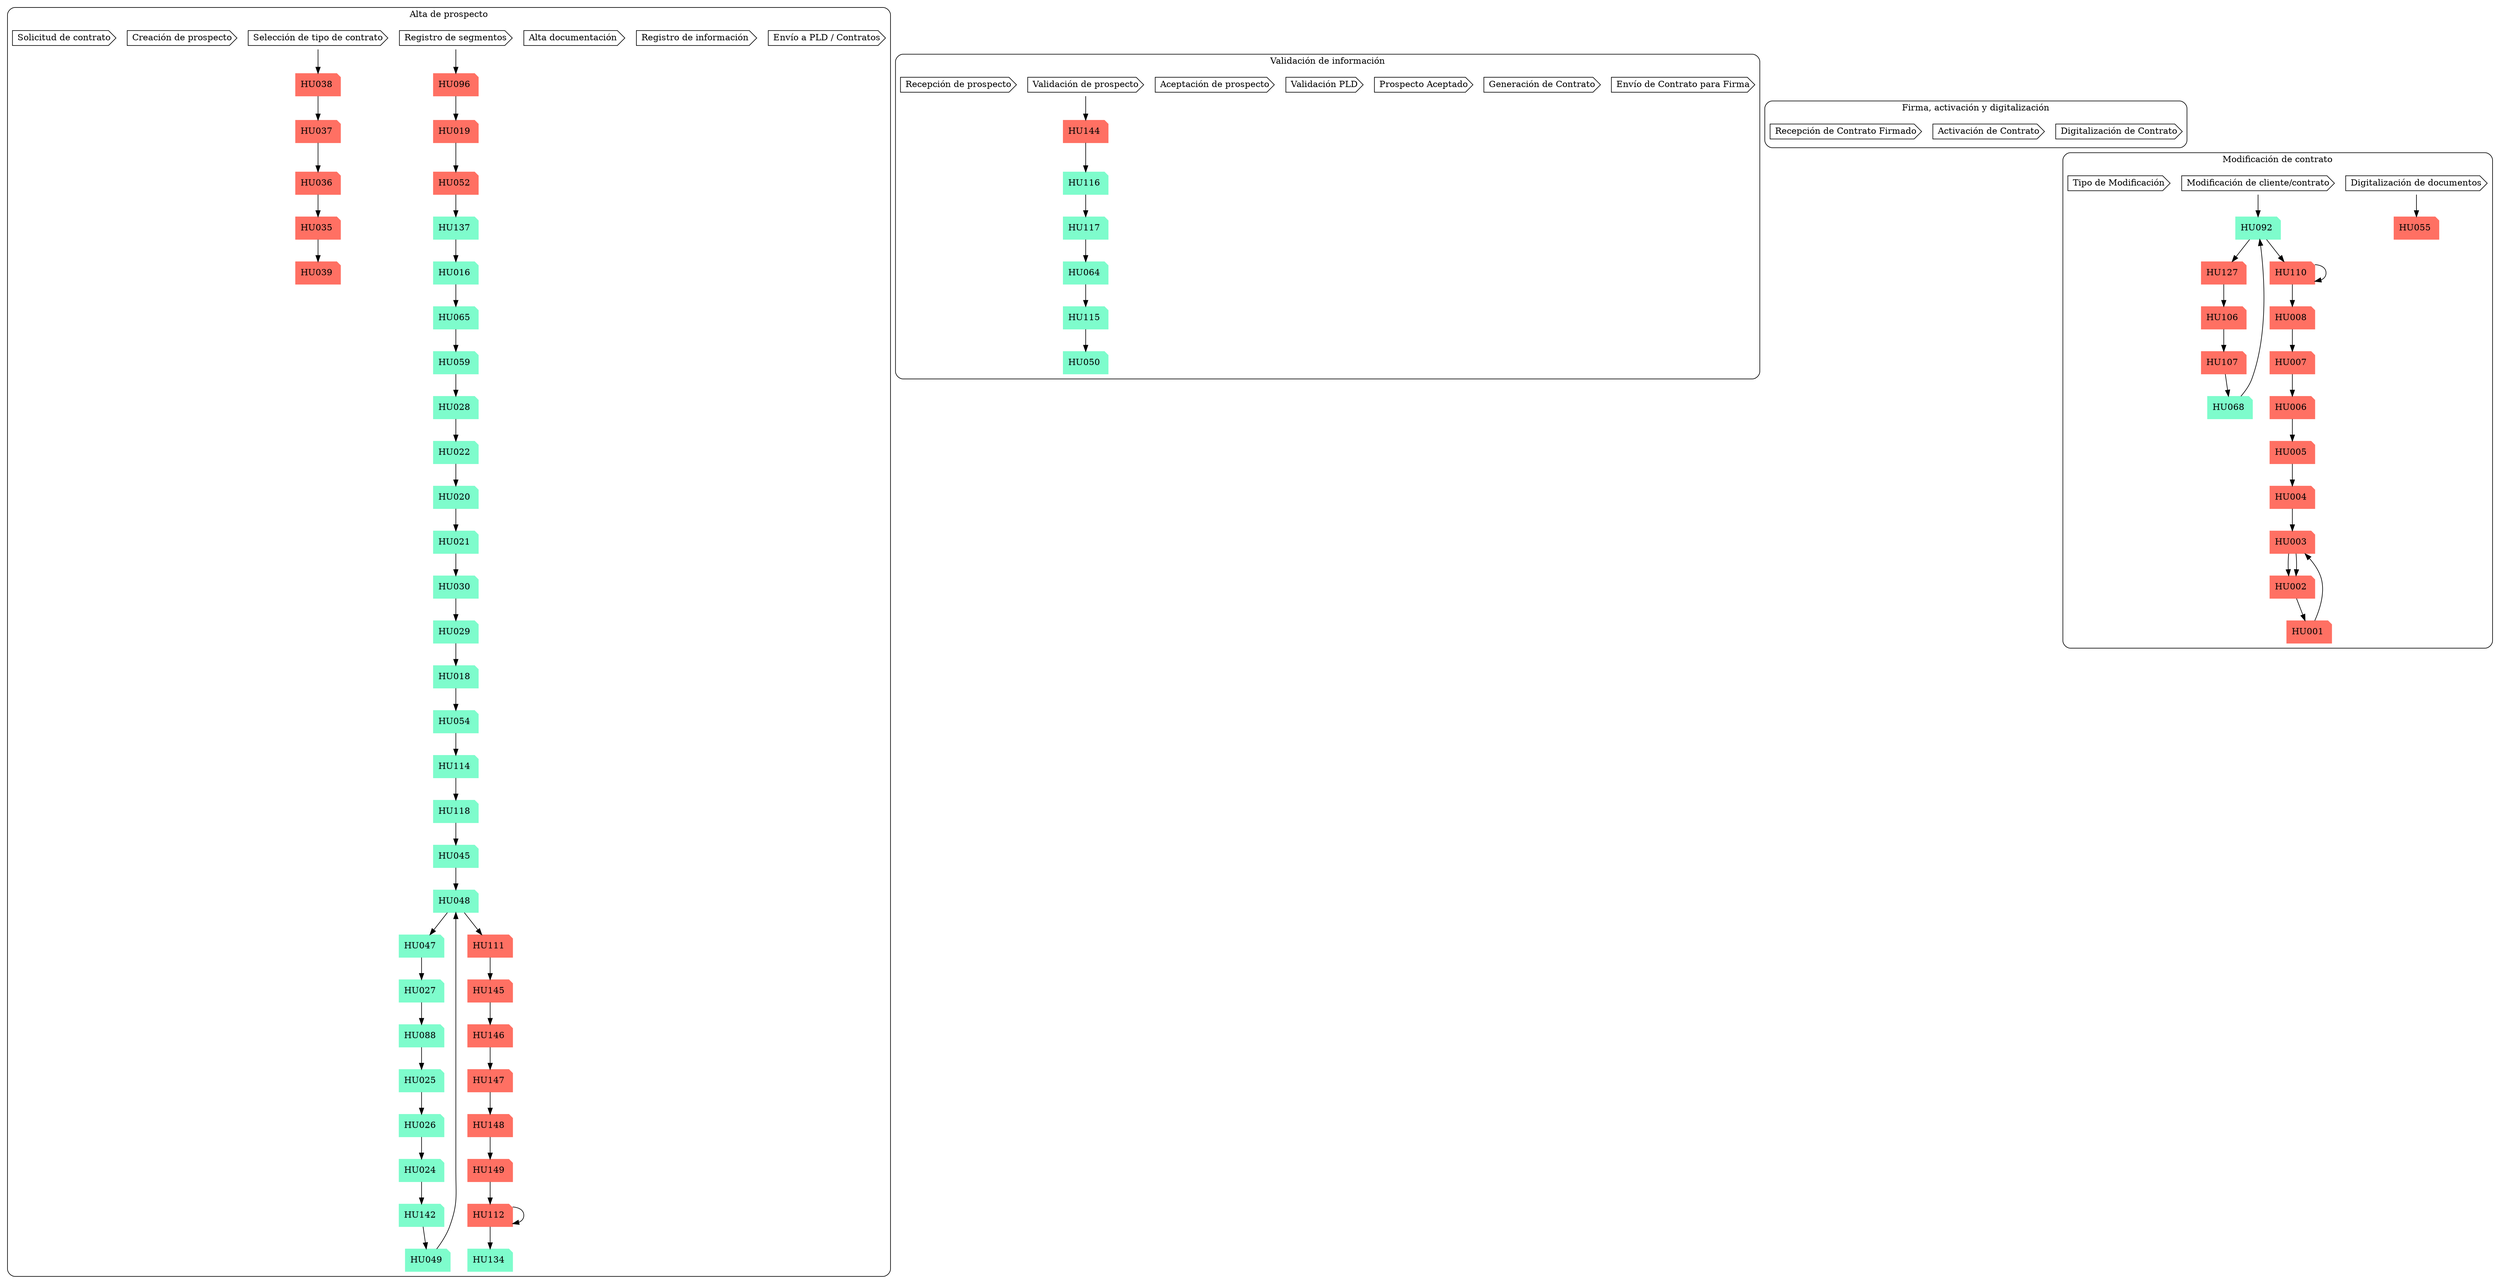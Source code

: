 // US Process model relationships
digraph G {
	graph [rankdir=TB]
	subgraph "cluster_Alta de prospecto" {
		label="Alta de prospecto" rankdir=TB style=rounded
		"Alta de prospecto_PROC_0" [label="Envío a PLD / Contratos" shape=cds]
		"Alta de prospecto_PROC_1" [label="Registro de información " shape=cds]
		"Alta de prospecto_PROC_2" [label="Alta documentación " shape=cds]
		"Alta de prospecto_PROC_3" [label="Registro de segmentos" shape=cds]
		"HU096 " [label="HU096 " color="#ff7063" href="https://vectorcb.storiesonboard.com/m/contratos-vector-to-be/!card/lWHexAi8lpOmkzoLw7Nyyw" shape=note style=filled]
		"HU019 " [label="HU019 " color="#ff7063" href="https://vectorcb.storiesonboard.com/m/contratos-vector-to-be/!card/S4HRwoy1zgkxUzoK_z8brw" shape=note style=filled]
		"HU096 " -> "HU019 " [constraint=true]
		"HU052 " [label="HU052 " color="#ff7063" href="https://vectorcb.storiesonboard.com/m/contratos-vector-to-be/!card/eXxUDlL00I97bjoLE5Uvkg" shape=note style=filled]
		"HU019 " -> "HU052 " [constraint=true]
		"HU137 " [label="HU137 " color="#7efccc" href="https://vectorcb.storiesonboard.com/m/contratos-vector-to-be/!card/OenxgVptztfA2joMOTsYcg" shape=note style=filled]
		"HU052 " -> "HU137 " [constraint=true]
		"HU016 " [label="HU016 " color="#7efccc" href="https://vectorcb.storiesonboard.com/m/contratos-vector-to-be/!card/AVs4SY9es6X9sDoK-jyZ2Q" shape=note style=filled]
		"HU137 " -> "HU016 " [constraint=true]
		"HU065 " [label="HU065 " color="#7efccc" href="https://vectorcb.storiesonboard.com/m/contratos-vector-to-be/!card/Oh68TLm3F1doqToLXk6cCw" shape=note style=filled]
		"HU016 " -> "HU065 " [constraint=true]
		"HU059 " [label="HU059 " color="#7efccc" href="https://vectorcb.storiesonboard.com/m/contratos-vector-to-be/!card/9A7GqUFxUsU_cToLONBB7w" shape=note style=filled]
		"HU065 " -> "HU059 " [constraint=true]
		"HU028 " [label="HU028 " color="#7efccc" href="https://vectorcb.storiesonboard.com/m/contratos-vector-to-be/!card/gU-9qCSuLHLIRToLAGeqKg" shape=note style=filled]
		"HU059 " -> "HU028 " [constraint=true]
		"HU022 " [label="HU022 " color="#7efccc" href="https://vectorcb.storiesonboard.com/m/contratos-vector-to-be/!card/0yqYmBO2fdXp5joLE-aEpw" shape=note style=filled]
		"HU028 " -> "HU022 " [constraint=true]
		"HU020 " [label="HU020 " color="#7efccc" href="https://vectorcb.storiesonboard.com/m/contratos-vector-to-be/!card/DJsQyTDkSL3ccToLE9qDxw" shape=note style=filled]
		"HU022 " -> "HU020 " [constraint=true]
		"HU021 " [label="HU021 " color="#7efccc" href="https://vectorcb.storiesonboard.com/m/contratos-vector-to-be/!card/-M0gV95sMzXFzzoLAGelKQ" shape=note style=filled]
		"HU020 " -> "HU021 " [constraint=true]
		"HU030 " [label="HU030 " color="#7efccc" href="https://vectorcb.storiesonboard.com/m/contratos-vector-to-be/!card/KabVeakEpZitOzoLJD7l3A" shape=note style=filled]
		"HU021 " -> "HU030 " [constraint=true]
		"HU029 " [label="HU029 " color="#7efccc" href="https://vectorcb.storiesonboard.com/m/contratos-vector-to-be/!card/--LgTiXYGjRj6ToLD_B4TQ" shape=note style=filled]
		"HU030 " -> "HU029 " [constraint=true]
		"HU018 " [label="HU018 " color="#7efccc" href="https://vectorcb.storiesonboard.com/m/contratos-vector-to-be/!card/7TqZFj0VYMWlKzoK_sBiIw" shape=note style=filled]
		"HU029 " -> "HU018 " [constraint=true]
		"HU054 " [label="HU054 " color="#7efccc" href="https://vectorcb.storiesonboard.com/m/contratos-vector-to-be/!card/RYUEgfxHJ92oNjoLAEeQVQ" shape=note style=filled]
		"HU018 " -> "HU054 " [constraint=true]
		"HU114 " [label="HU114 " color="#7efccc" href="https://vectorcb.storiesonboard.com/m/contratos-vector-to-be/!card/Kqa97fHnFZhNZjoL6YALQA" shape=note style=filled]
		"HU054 " -> "HU114 " [constraint=true]
		"HU118 " [label="HU118 " color="#7efccc" href="https://vectorcb.storiesonboard.com/m/contratos-vector-to-be/!card/c4A97AluOCXT9DoL_InmSw" shape=note style=filled]
		"HU114 " -> "HU118 " [constraint=true]
		"HU045 " [label="HU045 " color="#7efccc" href="https://vectorcb.storiesonboard.com/m/contratos-vector-to-be/!card/HG7AbL7XuKR1ZzoLE-Z-Xg" shape=note style=filled]
		"HU118 " -> "HU045 " [constraint=true]
		"HU048 " [label="HU048 " color="#7efccc" href="https://vectorcb.storiesonboard.com/m/contratos-vector-to-be/!card/877lUKMRqwGNpjoLE-Z9NQ" shape=note style=filled]
		"HU045 " -> "HU048 " [constraint=true]
		"HU047 " [label="HU047 " color="#7efccc" href="https://vectorcb.storiesonboard.com/m/contratos-vector-to-be/!card/XbLngeRy9D6xxToLE9qG_g" shape=note style=filled]
		"HU048 " -> "HU047 " [constraint=true]
		"HU027 " [label="HU027 " color="#7efccc" href="https://vectorcb.storiesonboard.com/m/contratos-vector-to-be/!card/UvDUPkmCdRqdyDoLAGenEg" shape=note style=filled]
		"HU047 " -> "HU027 " [constraint=true]
		"HU088 " [label="HU088 " color="#7efccc" href="https://vectorcb.storiesonboard.com/m/contratos-vector-to-be/!card/AVsIVBIjRz2vrjoLbGJJoA" shape=note style=filled]
		"HU027 " -> "HU088 " [constraint=true]
		"HU025 " [label="HU025 " color="#7efccc" href="https://vectorcb.storiesonboard.com/m/contratos-vector-to-be/!card/e8AmyqDJBufbWDoLD-8_-A" shape=note style=filled]
		"HU088 " -> "HU025 " [constraint=true]
		"HU026 " [label="HU026 " color="#7efccc" href="https://vectorcb.storiesonboard.com/m/contratos-vector-to-be/!card/E-3-iU73X03wMzoLD_TI1A" shape=note style=filled]
		"HU025 " -> "HU026 " [constraint=true]
		"HU024 " [label="HU024 " color="#7efccc" href="https://vectorcb.storiesonboard.com/m/contratos-vector-to-be/!card/P4QOYlQgsZvhDDoLAGei-w" shape=note style=filled]
		"HU026 " -> "HU024 " [constraint=true]
		"HU142 " [label="HU142 " color="#7efccc" href="https://vectorcb.storiesonboard.com/m/contratos-vector-to-be/!card/P6POsng5jkqa2DoMPp3ITw" shape=note style=filled]
		"HU024 " -> "HU142 " [constraint=true]
		"HU049 " [label="HU049 " color="#7efccc" href="https://vectorcb.storiesonboard.com/m/contratos-vector-to-be/!card/PVuErjWHzl4pHjoLE-uYdQ" shape=note style=filled]
		"HU142 " -> "HU049 " [constraint=true]
		"HU048 " [label="HU048 " color="#7efccc" href="https://vectorcb.storiesonboard.com/m/contratos-vector-to-be/!card/WCKTbLh0h3SV4joLE-uaQA" shape=note style=filled]
		"HU049 " -> "HU048 " [constraint=true]
		"HU111 " [label="HU111 " color="#ff7063" href="https://vectorcb.storiesonboard.com/m/contratos-vector-to-be/!card/WjgUJMa7hhg5HjoLYIorng" shape=note style=filled]
		"HU048 " -> "HU111 " [constraint=true]
		"HU145 " [label="HU145 " color="#ff7063" href="https://vectorcb.storiesonboard.com/m/contratos-vector-to-be/!card/6OBkUF-fZ2TIZToMOxWN8A" shape=note style=filled]
		"HU111 " -> "HU145 " [constraint=true]
		"HU146 " [label="HU146 " color="#ff7063" href="https://vectorcb.storiesonboard.com/m/contratos-vector-to-be/!card/JrHzaHiBRnu3lDoMP01w8w" shape=note style=filled]
		"HU145 " -> "HU146 " [constraint=true]
		"HU147 " [label="HU147 " color="#ff7063" href="https://vectorcb.storiesonboard.com/m/contratos-vector-to-be/!card/Fx0edFwzBUs3wjoMOl-AqA" shape=note style=filled]
		"HU146 " -> "HU147 " [constraint=true]
		"HU148 " [label="HU148 " color="#ff7063" href="https://vectorcb.storiesonboard.com/m/contratos-vector-to-be/!card/xxNtqTc7oLP8uToMP1NDcg" shape=note style=filled]
		"HU147 " -> "HU148 " [constraint=true]
		"HU149 " [label="HU149 " color="#ff7063" href="https://vectorcb.storiesonboard.com/m/contratos-vector-to-be/!card/987nbJSN5cDxnzoMP_SYPg" shape=note style=filled]
		"HU148 " -> "HU149 " [constraint=true]
		"HU112 " [label="HU112 " color="#ff7063" href="https://vectorcb.storiesonboard.com/m/contratos-vector-to-be/!card/ynhr1OzQSvk3azoMP_SVLg" shape=note style=filled]
		"HU149 " -> "HU112 " [constraint=true]
		"HU112 " [label="HU112 " color="#ff7063" href="https://vectorcb.storiesonboard.com/m/contratos-vector-to-be/!card/ormdO2cxv3P9uzoMP_SUcw" shape=note style=filled]
		"HU112 " -> "HU112 " [constraint=true]
		"HU134 " [label="HU134 " color="#7efccc" href="https://vectorcb.storiesonboard.com/m/contratos-vector-to-be/!card/8O1ovjNIVQXpJzoL1wtZ-Q" shape=note style=filled]
		"HU112 " -> "HU134 " [constraint=true]
		"Alta de prospecto_PROC_3" -> "HU096 " [constraint=true]
		"Alta de prospecto_PROC_4" [label="Selección de tipo de contrato" shape=cds]
		"HU038 " [label="HU038 " color="#ff7063" href="https://vectorcb.storiesonboard.com/m/contratos-vector-to-be/!card/zrMgiQx0ZcCQLjoLGmaKnA" shape=note style=filled]
		"HU037 " [label="HU037 " color="#ff7063" href="https://vectorcb.storiesonboard.com/m/contratos-vector-to-be/!card/Gg81UzCPj-JnGDoLE_PwNA" shape=note style=filled]
		"HU038 " -> "HU037 " [constraint=true]
		"HU036 " [label="HU036 " color="#ff7063" href="https://vectorcb.storiesonboard.com/m/contratos-vector-to-be/!card/piEc2xs9K1zcSjoLFAB5Hg" shape=note style=filled]
		"HU037 " -> "HU036 " [constraint=true]
		"HU035 " [label="HU035 " color="#ff7063" href="https://vectorcb.storiesonboard.com/m/contratos-vector-to-be/!card/7Rda0Vk-M1r1tToK-spD9Q" shape=note style=filled]
		"HU036 " -> "HU035 " [constraint=true]
		"HU039 " [label="HU039 " color="#ff7063" href="https://vectorcb.storiesonboard.com/m/contratos-vector-to-be/!card/7wT-YGU1WXTiqDoLE_PyIQ" shape=note style=filled]
		"HU035 " -> "HU039 " [constraint=true]
		"Alta de prospecto_PROC_4" -> "HU038 " [constraint=true]
		"Alta de prospecto_PROC_5" [label="Creación de prospecto" shape=cds]
		"Alta de prospecto_PROC_6" [label="Solicitud de contrato" shape=cds]
	}
	subgraph "cluster_Validación de información" {
		label="Validación de información" rankdir=TB style=rounded
		"Validación de información_PROC_0" [label="Envío de Contrato para Firma" shape=cds]
		"Validación de información_PROC_1" [label="Generación de Contrato" shape=cds]
		"Validación de información_PROC_2" [label="Prospecto Aceptado" shape=cds]
		"Validación de información_PROC_3" [label="Validación PLD" shape=cds]
		"Validación de información_PROC_4" [label="Aceptación de prospecto" shape=cds]
		"Validación de información_PROC_5" [label="Validación de prospecto" shape=cds]
		"HU144 " [label="HU144 " color="#ff7063" href="https://vectorcb.storiesonboard.com/m/contratos-vector-to-be/!card/G_oQn2Ot7UCNpToMPgFHbQ" shape=note style=filled]
		"HU116 " [label="HU116 " color="#7efccc" href="https://vectorcb.storiesonboard.com/m/contratos-vector-to-be/!card/TWjIZyCaQ98VSzoL9eiceQ" shape=note style=filled]
		"HU144 " -> "HU116 " [constraint=true]
		"HU117 " [label="HU117 " color="#7efccc" href="https://vectorcb.storiesonboard.com/m/contratos-vector-to-be/!card/PFP_mtEob6gLFToL9gCiUg" shape=note style=filled]
		"HU116 " -> "HU117 " [constraint=true]
		"HU064 " [label="HU064 " color="#7efccc" href="https://vectorcb.storiesonboard.com/m/contratos-vector-to-be/!card/38JnOZznuJXpPzoLPTEdYQ" shape=note style=filled]
		"HU117 " -> "HU064 " [constraint=true]
		"HU115 " [label="HU115 " color="#7efccc" href="https://vectorcb.storiesonboard.com/m/contratos-vector-to-be/!card/01gpSXOUOuRd7zoL8ly70g" shape=note style=filled]
		"HU064 " -> "HU115 " [constraint=true]
		"HU050 " [label="HU050 " color="#7efccc" href="https://vectorcb.storiesonboard.com/m/contratos-vector-to-be/!card/Gfp5nB_z1NyrEjoLGPAqJg" shape=note style=filled]
		"HU115 " -> "HU050 " [constraint=true]
		"Validación de información_PROC_5" -> "HU144 " [constraint=true]
		"Validación de información_PROC_6" [label="Recepción de prospecto" shape=cds]
	}
	subgraph "cluster_Firma, activación y digitalización" {
		label="Firma, activación y digitalización" rankdir=TB style=rounded
		"Firma, activación y digitalización_PROC_0" [label="Digitalización de Contrato" shape=cds]
		"Firma, activación y digitalización_PROC_1" [label="Activación de Contrato" shape=cds]
		"Firma, activación y digitalización_PROC_2" [label="Recepción de Contrato Firmado" shape=cds]
	}
	subgraph "cluster_Modificación de contrato" {
		label="Modificación de contrato" rankdir=TB style=rounded
		"Modificación de contrato_PROC_0" [label="Digitalización de documentos" shape=cds]
		"HU055 " [label="HU055 " color="#ff7063" href="https://vectorcb.storiesonboard.com/m/contratos-vector-to-be/!card/VzthzXW5eUEq_DoLGPLnew" shape=note style=filled]
		"Modificación de contrato_PROC_0" -> "HU055 " [constraint=true]
		"Modificación de contrato_PROC_1" [label="Modificación de cliente/contrato" shape=cds]
		"HU092 " [label="HU092 " color="#7efccc" href="https://vectorcb.storiesonboard.com/m/contratos-vector-to-be/!card/NOv8osiq1GlEhzoLrn6Z2g" shape=note style=filled]
		"HU127 " [label="HU127 " color="#ff7063" href="https://vectorcb.storiesonboard.com/m/contratos-vector-to-be/!card/ddJ4cX1vuAmFYToL_I5urA" shape=note style=filled]
		"HU092 " -> "HU127 " [constraint=true]
		"HU106 " [label="HU106 " color="#ff7063" href="https://vectorcb.storiesonboard.com/m/contratos-vector-to-be/!card/2nCL5SGHL9GHqzoLzmwoPw" shape=note style=filled]
		"HU127 " -> "HU106 " [constraint=true]
		"HU107 " [label="HU107 " color="#ff7063" href="https://vectorcb.storiesonboard.com/m/contratos-vector-to-be/!card/vnn2UNkRT_DECzoL02R5jw" shape=note style=filled]
		"HU106 " -> "HU107 " [constraint=true]
		"HU068 " [label="HU068 " color="#7efccc" href="https://vectorcb.storiesonboard.com/m/contratos-vector-to-be/!card/K-uNAd31jnRnODoLW4NgGw" shape=note style=filled]
		"HU107 " -> "HU068 " [constraint=true]
		"HU092 " [label="HU092 " color="#7efccc" href="https://vectorcb.storiesonboard.com/m/contratos-vector-to-be/!card/qpS6y0H4wS7V7DoMYkICyQ" shape=note style=filled]
		"HU068 " -> "HU092 " [constraint=true]
		"HU110 " [label="HU110 " color="#ff7063" href="https://vectorcb.storiesonboard.com/m/contratos-vector-to-be/!card/R8eAwN8I5Sa_9joL1KOpfQ" shape=note style=filled]
		"HU092 " -> "HU110 " [constraint=true]
		"HU110 " [label="HU110 " color="#ff7063" href="https://vectorcb.storiesonboard.com/m/contratos-vector-to-be/!card/OI-FnMpgRHmb5joMZGXfNQ" shape=note style=filled]
		"HU110 " -> "HU110 " [constraint=true]
		"HU008 " [label="HU008 " color="#ff7063" href="https://vectorcb.storiesonboard.com/m/contratos-vector-to-be/!card/syvDN_vMHBQadDoLQzF4Lg" shape=note style=filled]
		"HU110 " -> "HU008 " [constraint=true]
		"HU007 " [label="HU007 " color="#ff7063" href="https://vectorcb.storiesonboard.com/m/contratos-vector-to-be/!card/7olZq0cf0V5cWzoLQzDbwQ" shape=note style=filled]
		"HU008 " -> "HU007 " [constraint=true]
		"HU006 " [label="HU006 " color="#ff7063" href="https://vectorcb.storiesonboard.com/m/contratos-vector-to-be/!card/CNFdykY638DJ6zoLQzDb_w" shape=note style=filled]
		"HU007 " -> "HU006 " [constraint=true]
		"HU005 " [label="HU005 " color="#ff7063" href="https://vectorcb.storiesonboard.com/m/contratos-vector-to-be/!card/UAeq3gy8gqlHsjoLQzDcTQ" shape=note style=filled]
		"HU006 " -> "HU005 " [constraint=true]
		"HU004 " [label="HU004 " color="#ff7063" href="https://vectorcb.storiesonboard.com/m/contratos-vector-to-be/!card/BXf-bTwf6MR9-ToLQzDcjA" shape=note style=filled]
		"HU005 " -> "HU004 " [constraint=true]
		"HU003 " [label="HU003 " color="#ff7063" href="https://vectorcb.storiesonboard.com/m/contratos-vector-to-be/!card/_uk6wx305XbrozoLQzDcyg" shape=note style=filled]
		"HU004 " -> "HU003 " [constraint=true]
		"HU002 " [label="HU002 " color="#ff7063" href="https://vectorcb.storiesonboard.com/m/contratos-vector-to-be/!card/xsD-08-VUJFSqjoLQyz6CQ" shape=note style=filled]
		"HU003 " -> "HU002 " [constraint=true]
		"HU001 " [label="HU001 " color="#ff7063" href="https://vectorcb.storiesonboard.com/m/contratos-vector-to-be/!card/0RmAKW3aXtApZzoLQyz6Rw" shape=note style=filled]
		"HU002 " -> "HU001 " [constraint=true]
		"HU003 " [label="HU003 " color="#ff7063" href="https://vectorcb.storiesonboard.com/m/contratos-vector-to-be/!card/ycYYFuox69C7UDoLQzF3gg" shape=note style=filled]
		"HU001 " -> "HU003 " [constraint=true]
		"HU002 " [label="HU002 " color="#ff7063" href="https://vectorcb.storiesonboard.com/m/contratos-vector-to-be/!card/is8-cslX2_9DOjoLQzF37w" shape=note style=filled]
		"HU003 " -> "HU002 " [constraint=true]
		"Modificación de contrato_PROC_1" -> "HU092 " [constraint=true]
		"Modificación de contrato_PROC_2" [label="Tipo de Modificación" shape=cds]
	}
	"Firma, activación y digitalización_PROC_0" -> "Modificación de contrato_PROC_2" [style=invis]
	"Validación de información_PROC_0" -> "Firma, activación y digitalización_PROC_2" [style=invis]
	"Alta de prospecto_PROC_0" -> "Validación de información_PROC_6" [style=invis]
}
